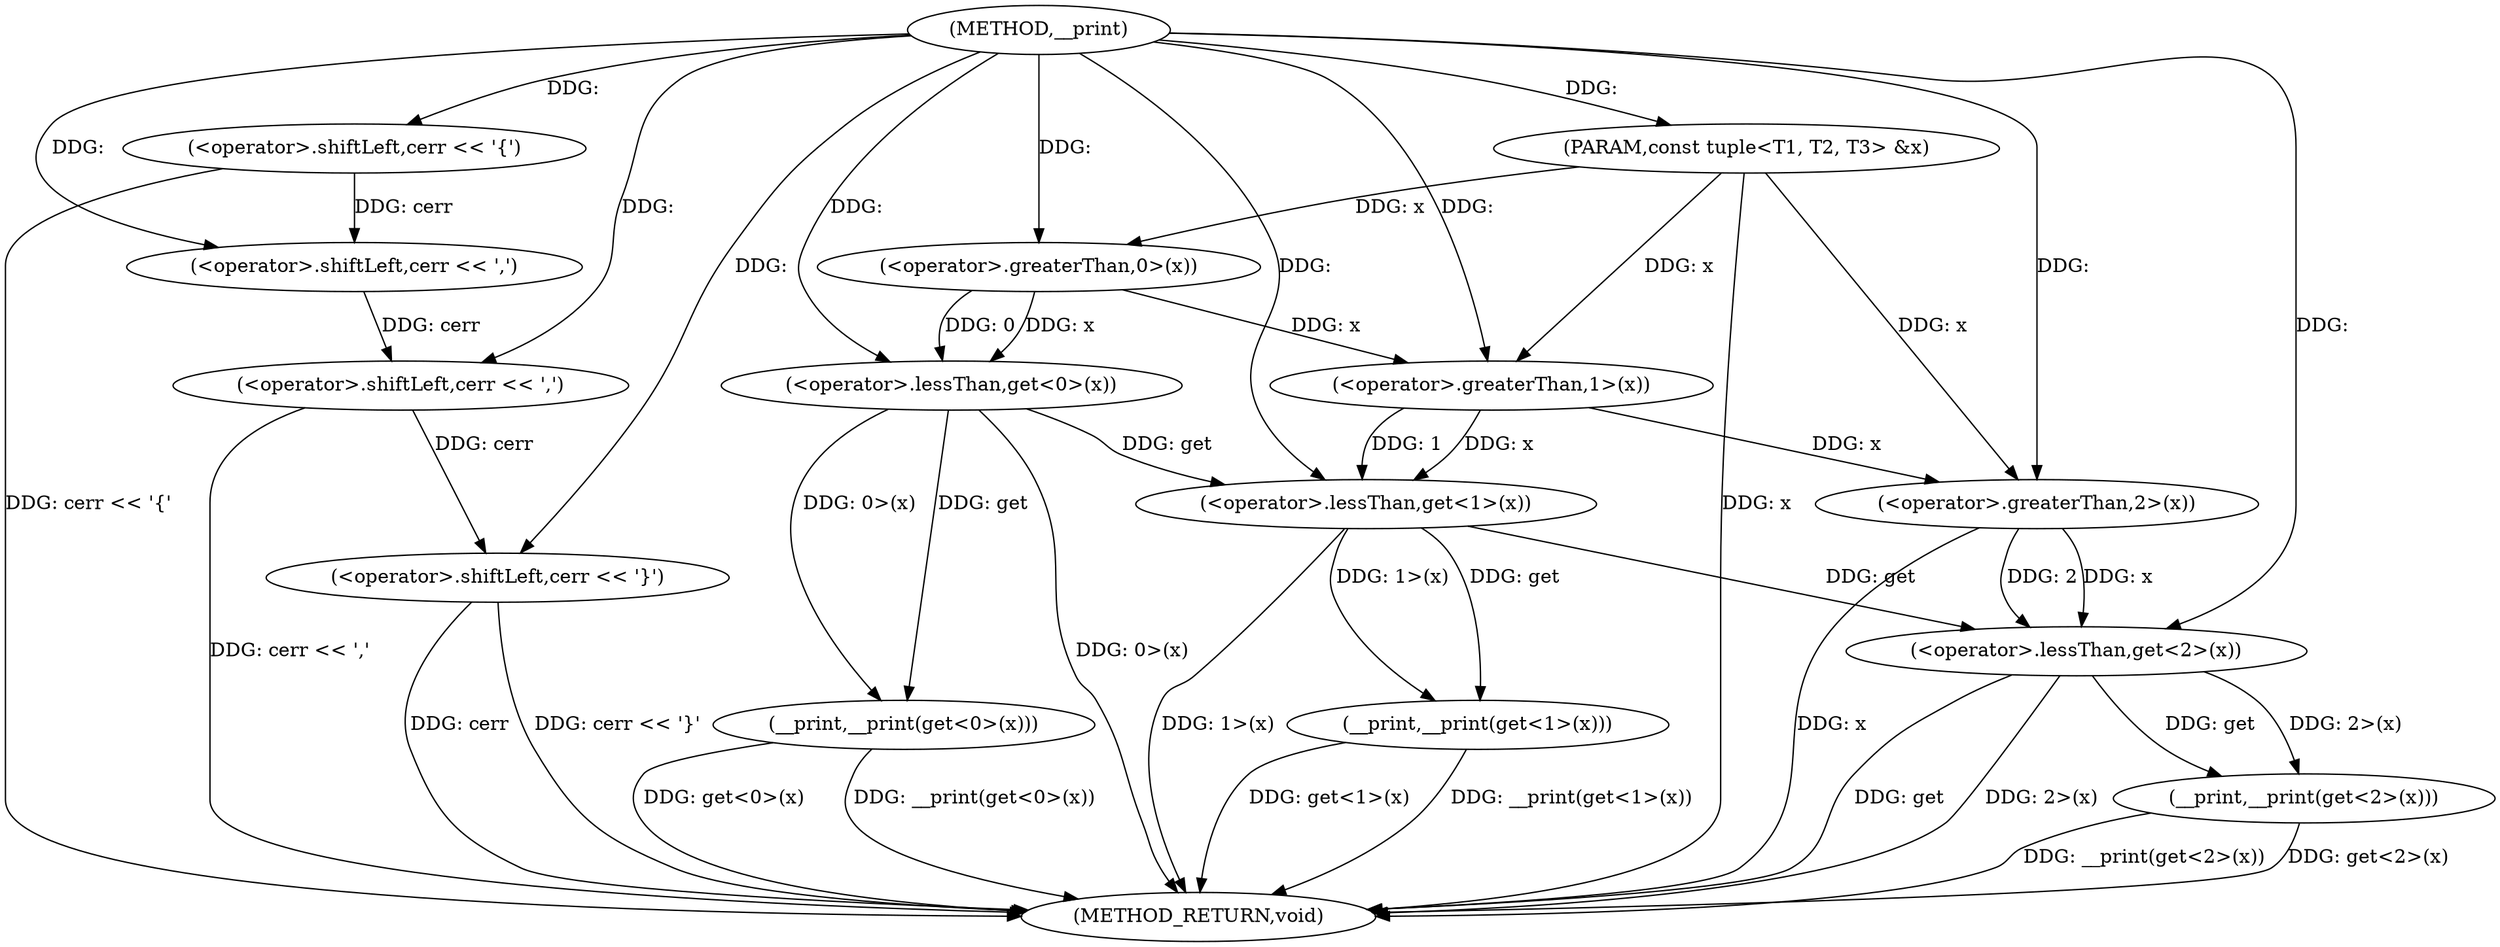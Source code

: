 digraph "__print" {  
"1000200" [label = "(METHOD,__print)" ]
"1000233" [label = "(METHOD_RETURN,void)" ]
"1000201" [label = "(PARAM,const tuple<T1, T2, T3> &x)" ]
"1000203" [label = "(<operator>.shiftLeft,cerr << '{')" ]
"1000206" [label = "(__print,__print(get<0>(x)))" ]
"1000212" [label = "(<operator>.shiftLeft,cerr << ',')" ]
"1000215" [label = "(__print,__print(get<1>(x)))" ]
"1000221" [label = "(<operator>.shiftLeft,cerr << ',')" ]
"1000224" [label = "(__print,__print(get<2>(x)))" ]
"1000230" [label = "(<operator>.shiftLeft,cerr << '}')" ]
"1000207" [label = "(<operator>.lessThan,get<0>(x))" ]
"1000216" [label = "(<operator>.lessThan,get<1>(x))" ]
"1000225" [label = "(<operator>.lessThan,get<2>(x))" ]
"1000209" [label = "(<operator>.greaterThan,0>(x))" ]
"1000218" [label = "(<operator>.greaterThan,1>(x))" ]
"1000227" [label = "(<operator>.greaterThan,2>(x))" ]
  "1000201" -> "1000233"  [ label = "DDG: x"] 
  "1000203" -> "1000233"  [ label = "DDG: cerr << '{'"] 
  "1000207" -> "1000233"  [ label = "DDG: 0>(x)"] 
  "1000206" -> "1000233"  [ label = "DDG: get<0>(x)"] 
  "1000206" -> "1000233"  [ label = "DDG: __print(get<0>(x))"] 
  "1000216" -> "1000233"  [ label = "DDG: 1>(x)"] 
  "1000215" -> "1000233"  [ label = "DDG: get<1>(x)"] 
  "1000215" -> "1000233"  [ label = "DDG: __print(get<1>(x))"] 
  "1000221" -> "1000233"  [ label = "DDG: cerr << ','"] 
  "1000225" -> "1000233"  [ label = "DDG: get"] 
  "1000227" -> "1000233"  [ label = "DDG: x"] 
  "1000225" -> "1000233"  [ label = "DDG: 2>(x)"] 
  "1000224" -> "1000233"  [ label = "DDG: get<2>(x)"] 
  "1000224" -> "1000233"  [ label = "DDG: __print(get<2>(x))"] 
  "1000230" -> "1000233"  [ label = "DDG: cerr"] 
  "1000230" -> "1000233"  [ label = "DDG: cerr << '}'"] 
  "1000200" -> "1000201"  [ label = "DDG: "] 
  "1000200" -> "1000203"  [ label = "DDG: "] 
  "1000207" -> "1000206"  [ label = "DDG: 0>(x)"] 
  "1000207" -> "1000206"  [ label = "DDG: get"] 
  "1000203" -> "1000212"  [ label = "DDG: cerr"] 
  "1000200" -> "1000212"  [ label = "DDG: "] 
  "1000216" -> "1000215"  [ label = "DDG: 1>(x)"] 
  "1000216" -> "1000215"  [ label = "DDG: get"] 
  "1000212" -> "1000221"  [ label = "DDG: cerr"] 
  "1000200" -> "1000221"  [ label = "DDG: "] 
  "1000225" -> "1000224"  [ label = "DDG: get"] 
  "1000225" -> "1000224"  [ label = "DDG: 2>(x)"] 
  "1000221" -> "1000230"  [ label = "DDG: cerr"] 
  "1000200" -> "1000230"  [ label = "DDG: "] 
  "1000200" -> "1000207"  [ label = "DDG: "] 
  "1000209" -> "1000207"  [ label = "DDG: 0"] 
  "1000209" -> "1000207"  [ label = "DDG: x"] 
  "1000207" -> "1000216"  [ label = "DDG: get"] 
  "1000200" -> "1000216"  [ label = "DDG: "] 
  "1000218" -> "1000216"  [ label = "DDG: x"] 
  "1000218" -> "1000216"  [ label = "DDG: 1"] 
  "1000216" -> "1000225"  [ label = "DDG: get"] 
  "1000200" -> "1000225"  [ label = "DDG: "] 
  "1000227" -> "1000225"  [ label = "DDG: 2"] 
  "1000227" -> "1000225"  [ label = "DDG: x"] 
  "1000200" -> "1000209"  [ label = "DDG: "] 
  "1000201" -> "1000209"  [ label = "DDG: x"] 
  "1000200" -> "1000218"  [ label = "DDG: "] 
  "1000209" -> "1000218"  [ label = "DDG: x"] 
  "1000201" -> "1000218"  [ label = "DDG: x"] 
  "1000200" -> "1000227"  [ label = "DDG: "] 
  "1000218" -> "1000227"  [ label = "DDG: x"] 
  "1000201" -> "1000227"  [ label = "DDG: x"] 
}
